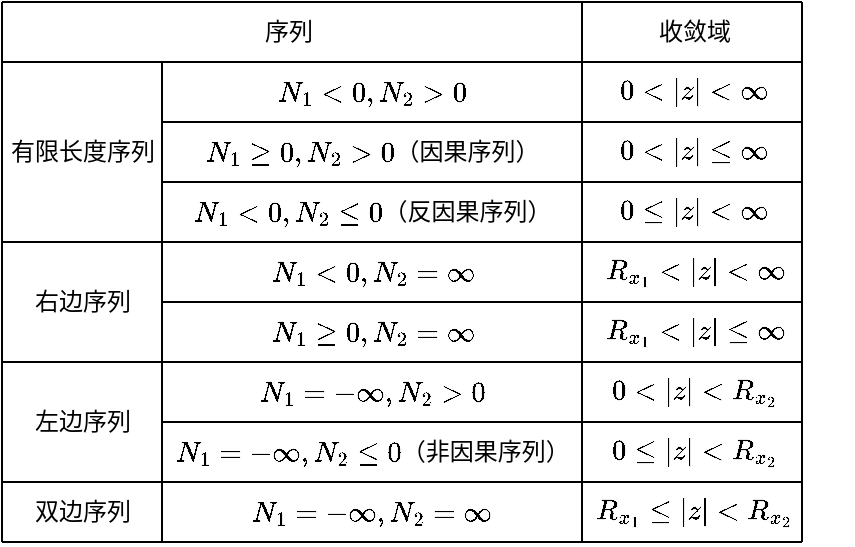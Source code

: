 <mxfile version="20.7.4" type="device"><diagram id="ookQzTS6bdT9aCl2rFVq" name="第 1 页"><mxGraphModel dx="545" dy="380" grid="1" gridSize="5" guides="1" tooltips="1" connect="1" arrows="1" fold="1" page="1" pageScale="1" pageWidth="827" pageHeight="1169" math="1" shadow="0"><root><mxCell id="0"/><mxCell id="1" parent="0"/><mxCell id="p9jEfmd2TmjmTEBPMHUF-1" value="$$N_1&amp;lt;0, N_2&amp;gt;0$$" style="text;html=1;align=center;verticalAlign=middle;resizable=1;points=[];autosize=1;strokeColor=none;fillColor=none;movable=1;rotatable=1;deletable=1;editable=1;connectable=0;allowArrows=0;" vertex="1" parent="1"><mxGeometry x="165" y="65" width="200" height="20" as="geometry"/></mxCell><mxCell id="p9jEfmd2TmjmTEBPMHUF-2" value="\(N_1\ge 0, N_2&amp;gt;0\)（因果序列）" style="text;html=1;align=center;verticalAlign=middle;resizable=1;points=[];autosize=1;strokeColor=none;fillColor=none;movable=1;rotatable=1;deletable=1;editable=1;connectable=0;allowArrows=0;" vertex="1" parent="1"><mxGeometry x="165" y="95" width="200" height="20" as="geometry"/></mxCell><mxCell id="p9jEfmd2TmjmTEBPMHUF-3" value="\(N_1&amp;lt; 0, N_2\le 0\)（反因果序列）" style="text;html=1;align=center;verticalAlign=middle;resizable=1;points=[];autosize=1;strokeColor=none;fillColor=none;movable=1;rotatable=1;deletable=1;editable=1;connectable=0;allowArrows=0;" vertex="1" parent="1"><mxGeometry x="165" y="125" width="200" height="20" as="geometry"/></mxCell><mxCell id="p9jEfmd2TmjmTEBPMHUF-4" value="$$N_1&amp;lt;0,N_2=\infty$$" style="text;html=1;align=center;verticalAlign=middle;resizable=1;points=[];autosize=1;strokeColor=none;fillColor=none;movable=1;rotatable=1;deletable=1;editable=1;connectable=0;allowArrows=0;" vertex="1" parent="1"><mxGeometry x="165" y="155" width="200" height="20" as="geometry"/></mxCell><mxCell id="p9jEfmd2TmjmTEBPMHUF-5" value="$$N_1\ge 0,N_2=\infty$$" style="text;html=1;align=center;verticalAlign=middle;resizable=1;points=[];autosize=1;strokeColor=none;fillColor=none;movable=1;rotatable=1;deletable=1;editable=1;connectable=0;allowArrows=0;" vertex="1" parent="1"><mxGeometry x="165" y="185" width="200" height="20" as="geometry"/></mxCell><mxCell id="p9jEfmd2TmjmTEBPMHUF-6" value="$$N_1=-\infty,N_2&amp;gt;0$$" style="text;html=1;align=center;verticalAlign=middle;resizable=1;points=[];autosize=1;strokeColor=none;fillColor=none;movable=1;rotatable=1;deletable=1;editable=1;connectable=0;allowArrows=0;" vertex="1" parent="1"><mxGeometry x="165" y="215" width="200" height="20" as="geometry"/></mxCell><mxCell id="p9jEfmd2TmjmTEBPMHUF-7" value="\(N_1=-\infty,N_2\le 0\)（非因果序列）" style="text;html=1;align=center;verticalAlign=middle;resizable=1;points=[];autosize=1;strokeColor=none;fillColor=none;movable=1;rotatable=1;deletable=1;editable=1;connectable=0;allowArrows=0;" vertex="1" parent="1"><mxGeometry x="165" y="245" width="200" height="20" as="geometry"/></mxCell><mxCell id="p9jEfmd2TmjmTEBPMHUF-8" value="$$N_1=-\infty,N_2=\infty$$" style="text;html=1;align=center;verticalAlign=middle;resizable=1;points=[];autosize=1;strokeColor=none;fillColor=none;movable=1;rotatable=1;deletable=1;editable=1;connectable=0;allowArrows=0;" vertex="1" parent="1"><mxGeometry x="165" y="275" width="200" height="20" as="geometry"/></mxCell><mxCell id="p9jEfmd2TmjmTEBPMHUF-9" value="有限长度序列" style="text;html=1;align=center;verticalAlign=middle;resizable=1;points=[];autosize=1;strokeColor=none;fillColor=none;connectable=1;allowArrows=0;movable=1;rotatable=1;deletable=1;editable=1;" vertex="1" parent="1"><mxGeometry x="80" y="90" width="80" height="30" as="geometry"/></mxCell><mxCell id="p9jEfmd2TmjmTEBPMHUF-10" value="右边序列" style="text;html=1;align=center;verticalAlign=middle;resizable=0;points=[];autosize=1;strokeColor=none;fillColor=none;connectable=0;allowArrows=0;" vertex="1" parent="1"><mxGeometry x="85" y="165" width="70" height="30" as="geometry"/></mxCell><mxCell id="p9jEfmd2TmjmTEBPMHUF-11" value="左边序列" style="text;html=1;align=center;verticalAlign=middle;resizable=0;points=[];autosize=1;strokeColor=none;fillColor=none;connectable=0;allowArrows=0;" vertex="1" parent="1"><mxGeometry x="85" y="225" width="70" height="30" as="geometry"/></mxCell><mxCell id="p9jEfmd2TmjmTEBPMHUF-12" value="双边序列" style="text;html=1;align=center;verticalAlign=middle;resizable=0;points=[];autosize=1;strokeColor=none;fillColor=none;connectable=0;allowArrows=0;" vertex="1" parent="1"><mxGeometry x="85" y="270" width="70" height="30" as="geometry"/></mxCell><mxCell id="p9jEfmd2TmjmTEBPMHUF-13" value="$$0&amp;lt;|z|&amp;lt;\infty$$" style="text;html=1;align=center;verticalAlign=middle;resizable=1;points=[];autosize=1;strokeColor=none;fillColor=none;movable=1;rotatable=1;deletable=1;editable=1;connectable=0;allowArrows=0;" vertex="1" parent="1"><mxGeometry x="375.5" y="65" width="100" height="20" as="geometry"/></mxCell><mxCell id="p9jEfmd2TmjmTEBPMHUF-14" value="$$0&amp;lt;|z|\le\infty$$" style="text;html=1;align=center;verticalAlign=middle;resizable=1;points=[];autosize=1;strokeColor=none;fillColor=none;movable=1;rotatable=1;deletable=1;editable=1;connectable=0;allowArrows=0;" vertex="1" parent="1"><mxGeometry x="375.5" y="95" width="100" height="20" as="geometry"/></mxCell><mxCell id="p9jEfmd2TmjmTEBPMHUF-15" value="$$0\le|z|&amp;lt;\infty$$" style="text;html=1;align=center;verticalAlign=middle;resizable=1;points=[];autosize=1;strokeColor=none;fillColor=none;movable=1;rotatable=1;deletable=1;editable=1;connectable=0;allowArrows=0;" vertex="1" parent="1"><mxGeometry x="375.5" y="125" width="100" height="20" as="geometry"/></mxCell><mxCell id="p9jEfmd2TmjmTEBPMHUF-16" value="$$R_{x_{1}}&amp;lt;|z|&amp;lt;\infty$$" style="text;html=1;align=center;verticalAlign=middle;resizable=1;points=[];autosize=1;strokeColor=none;fillColor=none;movable=1;rotatable=1;deletable=1;editable=1;connectable=0;allowArrows=0;" vertex="1" parent="1"><mxGeometry x="375.5" y="155" width="100" height="20" as="geometry"/></mxCell><mxCell id="p9jEfmd2TmjmTEBPMHUF-17" value="$$R_{x_{1}}&amp;lt;|z|\le\infty$$" style="text;html=1;align=center;verticalAlign=middle;resizable=1;points=[];autosize=1;strokeColor=none;fillColor=none;movable=1;rotatable=1;deletable=1;editable=1;connectable=0;allowArrows=0;" vertex="1" parent="1"><mxGeometry x="375.5" y="185" width="100" height="20" as="geometry"/></mxCell><mxCell id="p9jEfmd2TmjmTEBPMHUF-18" value="$$0&amp;lt;|z|&amp;lt;R_{x_{2}}$$" style="text;html=1;align=center;verticalAlign=middle;resizable=1;points=[];autosize=1;strokeColor=none;fillColor=none;movable=1;rotatable=1;deletable=1;editable=1;connectable=0;allowArrows=0;" vertex="1" parent="1"><mxGeometry x="375.5" y="215" width="100" height="20" as="geometry"/></mxCell><mxCell id="p9jEfmd2TmjmTEBPMHUF-19" value="$$0\le|z|&amp;lt;R_{x_{2}}$$" style="text;html=1;align=center;verticalAlign=middle;resizable=1;points=[];autosize=1;strokeColor=none;fillColor=none;movable=1;rotatable=1;deletable=1;editable=1;connectable=0;allowArrows=0;" vertex="1" parent="1"><mxGeometry x="375.5" y="245" width="100" height="20" as="geometry"/></mxCell><mxCell id="p9jEfmd2TmjmTEBPMHUF-20" value="$$R_{x_{1}}\le|z|&amp;lt;R_{x_{2}}$$" style="text;html=1;align=center;verticalAlign=middle;resizable=1;points=[];autosize=1;strokeColor=none;fillColor=none;movable=1;rotatable=1;deletable=1;editable=1;connectable=0;allowArrows=0;" vertex="1" parent="1"><mxGeometry x="375.5" y="275" width="100" height="20" as="geometry"/></mxCell><mxCell id="p9jEfmd2TmjmTEBPMHUF-21" value="序列" style="text;html=1;align=center;verticalAlign=middle;resizable=1;points=[];autosize=1;strokeColor=none;fillColor=none;connectable=1;allowArrows=0;movable=1;rotatable=1;deletable=1;editable=1;" vertex="1" parent="1"><mxGeometry x="200" y="35" width="45" height="20" as="geometry"/></mxCell><mxCell id="p9jEfmd2TmjmTEBPMHUF-24" value="收敛域" style="text;html=1;align=center;verticalAlign=middle;resizable=1;points=[];autosize=1;strokeColor=none;fillColor=none;connectable=1;allowArrows=0;movable=1;rotatable=1;deletable=1;editable=1;" vertex="1" parent="1"><mxGeometry x="398" y="35" width="55" height="20" as="geometry"/></mxCell><mxCell id="p9jEfmd2TmjmTEBPMHUF-25" value="" style="endArrow=none;html=1;rounded=0;" edge="1" parent="1"><mxGeometry width="50" height="50" relative="1" as="geometry"><mxPoint x="80" y="60" as="sourcePoint"/><mxPoint x="480" y="60" as="targetPoint"/></mxGeometry></mxCell><mxCell id="p9jEfmd2TmjmTEBPMHUF-26" value="" style="endArrow=none;html=1;rounded=0;" edge="1" parent="1"><mxGeometry width="50" height="50" relative="1" as="geometry"><mxPoint x="160" y="90" as="sourcePoint"/><mxPoint x="480" y="90" as="targetPoint"/></mxGeometry></mxCell><mxCell id="p9jEfmd2TmjmTEBPMHUF-27" value="" style="endArrow=none;html=1;rounded=0;" edge="1" parent="1"><mxGeometry width="50" height="50" relative="1" as="geometry"><mxPoint x="370" y="300" as="sourcePoint"/><mxPoint x="370" y="30" as="targetPoint"/></mxGeometry></mxCell><mxCell id="p9jEfmd2TmjmTEBPMHUF-29" value="" style="endArrow=none;html=1;rounded=0;" edge="1" parent="1"><mxGeometry width="50" height="50" relative="1" as="geometry"><mxPoint x="480" y="300" as="sourcePoint"/><mxPoint x="480" y="30" as="targetPoint"/></mxGeometry></mxCell><mxCell id="p9jEfmd2TmjmTEBPMHUF-30" value="" style="endArrow=none;html=1;rounded=0;" edge="1" parent="1"><mxGeometry width="50" height="50" relative="1" as="geometry"><mxPoint x="160" y="120" as="sourcePoint"/><mxPoint x="480" y="120" as="targetPoint"/></mxGeometry></mxCell><mxCell id="p9jEfmd2TmjmTEBPMHUF-31" value="" style="endArrow=none;html=1;rounded=0;" edge="1" parent="1"><mxGeometry width="50" height="50" relative="1" as="geometry"><mxPoint x="160" y="180" as="sourcePoint"/><mxPoint x="480" y="180" as="targetPoint"/></mxGeometry></mxCell><mxCell id="p9jEfmd2TmjmTEBPMHUF-32" value="" style="endArrow=none;html=1;rounded=0;" edge="1" parent="1"><mxGeometry width="50" height="50" relative="1" as="geometry"><mxPoint x="80" y="150" as="sourcePoint"/><mxPoint x="480" y="150" as="targetPoint"/></mxGeometry></mxCell><mxCell id="p9jEfmd2TmjmTEBPMHUF-33" value="" style="endArrow=none;html=1;rounded=0;" edge="1" parent="1"><mxGeometry width="50" height="50" relative="1" as="geometry"><mxPoint x="160" y="240" as="sourcePoint"/><mxPoint x="480" y="240" as="targetPoint"/></mxGeometry></mxCell><mxCell id="p9jEfmd2TmjmTEBPMHUF-34" value="" style="endArrow=none;html=1;rounded=0;" edge="1" parent="1"><mxGeometry width="50" height="50" relative="1" as="geometry"><mxPoint x="80" y="210" as="sourcePoint"/><mxPoint x="480" y="210" as="targetPoint"/></mxGeometry></mxCell><mxCell id="p9jEfmd2TmjmTEBPMHUF-35" value="" style="endArrow=none;html=1;rounded=0;" edge="1" parent="1"><mxGeometry width="50" height="50" relative="1" as="geometry"><mxPoint x="80" y="270" as="sourcePoint"/><mxPoint x="480" y="270" as="targetPoint"/></mxGeometry></mxCell><mxCell id="p9jEfmd2TmjmTEBPMHUF-36" value="" style="endArrow=none;html=1;rounded=0;" edge="1" parent="1"><mxGeometry width="50" height="50" relative="1" as="geometry"><mxPoint x="80" y="300" as="sourcePoint"/><mxPoint x="480" y="300" as="targetPoint"/></mxGeometry></mxCell><mxCell id="p9jEfmd2TmjmTEBPMHUF-37" value="" style="endArrow=none;html=1;rounded=0;" edge="1" parent="1"><mxGeometry width="50" height="50" relative="1" as="geometry"><mxPoint x="160" y="300" as="sourcePoint"/><mxPoint x="160" y="60" as="targetPoint"/></mxGeometry></mxCell><mxCell id="p9jEfmd2TmjmTEBPMHUF-38" value="" style="endArrow=none;html=1;rounded=0;" edge="1" parent="1"><mxGeometry width="50" height="50" relative="1" as="geometry"><mxPoint x="80" y="30" as="sourcePoint"/><mxPoint x="480" y="30" as="targetPoint"/></mxGeometry></mxCell><mxCell id="p9jEfmd2TmjmTEBPMHUF-39" value="" style="endArrow=none;html=1;rounded=0;" edge="1" parent="1"><mxGeometry width="50" height="50" relative="1" as="geometry"><mxPoint x="80" y="300" as="sourcePoint"/><mxPoint x="80" y="30" as="targetPoint"/></mxGeometry></mxCell></root></mxGraphModel></diagram></mxfile>